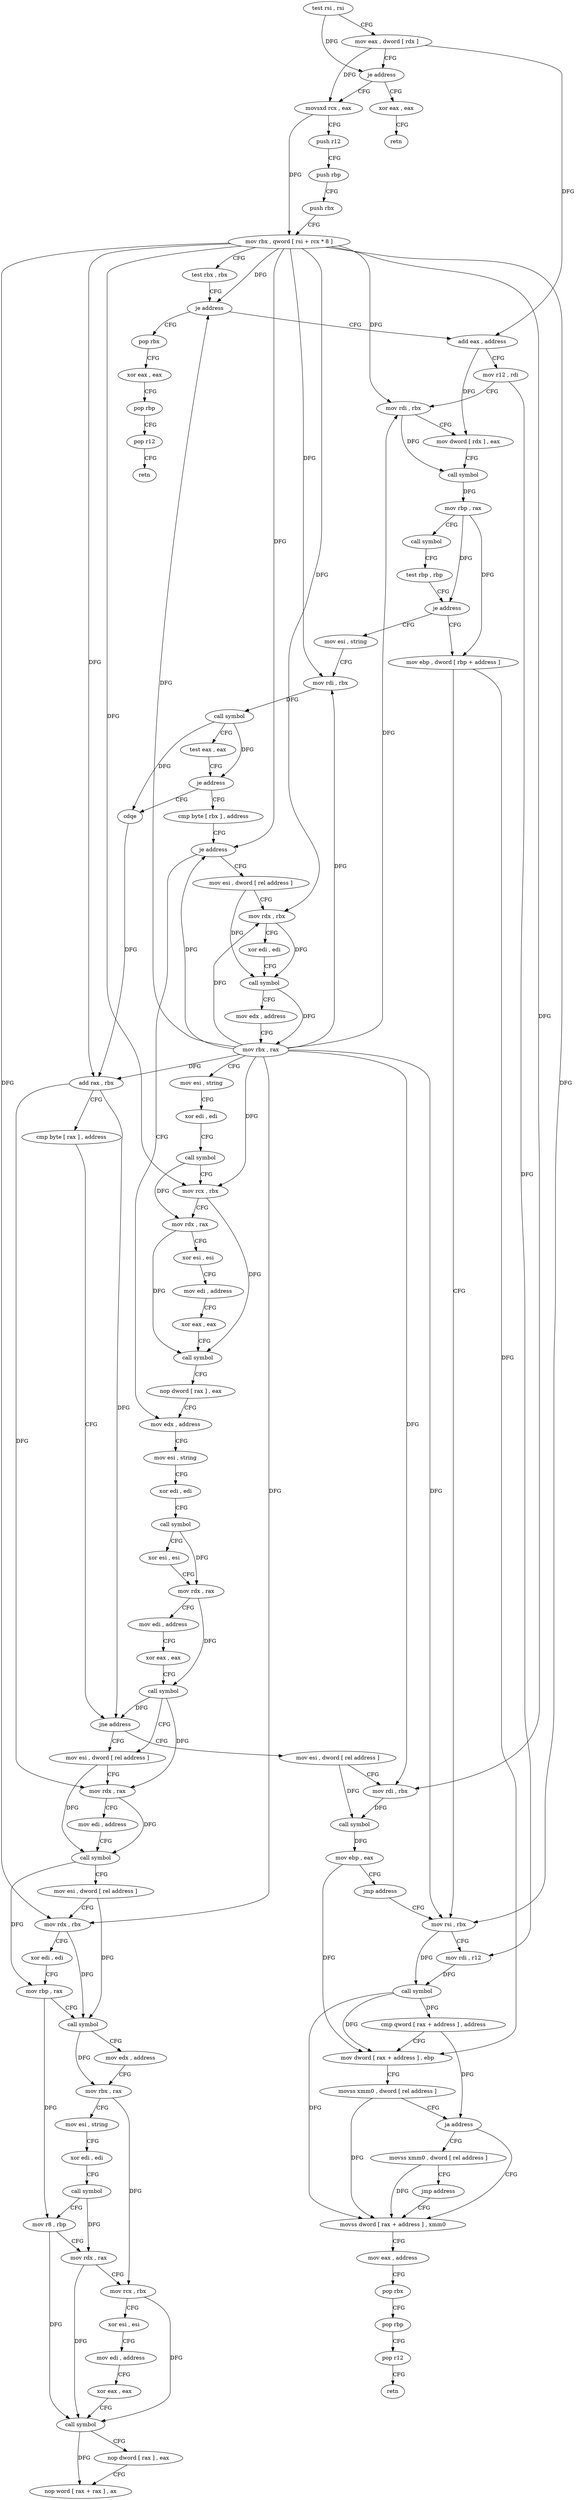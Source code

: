 digraph "func" {
"4250224" [label = "test rsi , rsi" ]
"4250227" [label = "mov eax , dword [ rdx ]" ]
"4250229" [label = "je address" ]
"4250344" [label = "xor eax , eax" ]
"4250231" [label = "movsxd rcx , eax" ]
"4250346" [label = "retn" ]
"4250234" [label = "push r12" ]
"4250236" [label = "push rbp" ]
"4250237" [label = "push rbx" ]
"4250238" [label = "mov rbx , qword [ rsi + rcx * 8 ]" ]
"4250242" [label = "test rbx , rbx" ]
"4250245" [label = "je address" ]
"4250352" [label = "pop rbx" ]
"4250247" [label = "add eax , address" ]
"4250353" [label = "xor eax , eax" ]
"4250355" [label = "pop rbp" ]
"4250356" [label = "pop r12" ]
"4250358" [label = "retn" ]
"4250250" [label = "mov r12 , rdi" ]
"4250253" [label = "mov rdi , rbx" ]
"4250256" [label = "mov dword [ rdx ] , eax" ]
"4250258" [label = "call symbol" ]
"4250263" [label = "mov rbp , rax" ]
"4250266" [label = "call symbol" ]
"4250271" [label = "test rbp , rbp" ]
"4250274" [label = "je address" ]
"4250368" [label = "mov esi , string" ]
"4250276" [label = "mov ebp , dword [ rbp + address ]" ]
"4250373" [label = "mov rdi , rbx" ]
"4250376" [label = "call symbol" ]
"4250381" [label = "test eax , eax" ]
"4250383" [label = "je address" ]
"4250416" [label = "cmp byte [ rbx ] , address" ]
"4250385" [label = "cdqe" ]
"4250279" [label = "mov rsi , rbx" ]
"4250419" [label = "je address" ]
"4250480" [label = "mov edx , address" ]
"4250421" [label = "mov esi , dword [ rel address ]" ]
"4250387" [label = "add rax , rbx" ]
"4250390" [label = "cmp byte [ rax ] , address" ]
"4250393" [label = "jne address" ]
"4250514" [label = "mov esi , dword [ rel address ]" ]
"4250395" [label = "mov esi , dword [ rel address ]" ]
"4250328" [label = "movss xmm0 , dword [ rel address ]" ]
"4250336" [label = "jmp address" ]
"4250308" [label = "movss dword [ rax + address ] , xmm0" ]
"4250313" [label = "mov eax , address" ]
"4250318" [label = "pop rbx" ]
"4250319" [label = "pop rbp" ]
"4250320" [label = "pop r12" ]
"4250322" [label = "retn" ]
"4250485" [label = "mov esi , string" ]
"4250490" [label = "xor edi , edi" ]
"4250492" [label = "call symbol" ]
"4250497" [label = "xor esi , esi" ]
"4250499" [label = "mov rdx , rax" ]
"4250502" [label = "mov edi , address" ]
"4250507" [label = "xor eax , eax" ]
"4250509" [label = "call symbol" ]
"4250427" [label = "mov rdx , rbx" ]
"4250430" [label = "xor edi , edi" ]
"4250432" [label = "call symbol" ]
"4250437" [label = "mov edx , address" ]
"4250442" [label = "mov rbx , rax" ]
"4250445" [label = "mov esi , string" ]
"4250450" [label = "xor edi , edi" ]
"4250452" [label = "call symbol" ]
"4250457" [label = "mov rcx , rbx" ]
"4250460" [label = "mov rdx , rax" ]
"4250463" [label = "xor esi , esi" ]
"4250465" [label = "mov edi , address" ]
"4250470" [label = "xor eax , eax" ]
"4250472" [label = "call symbol" ]
"4250477" [label = "nop dword [ rax ] , eax" ]
"4250520" [label = "mov rdx , rax" ]
"4250523" [label = "mov edi , address" ]
"4250528" [label = "call symbol" ]
"4250533" [label = "mov esi , dword [ rel address ]" ]
"4250539" [label = "mov rdx , rbx" ]
"4250542" [label = "xor edi , edi" ]
"4250544" [label = "mov rbp , rax" ]
"4250547" [label = "call symbol" ]
"4250552" [label = "mov edx , address" ]
"4250557" [label = "mov rbx , rax" ]
"4250560" [label = "mov esi , string" ]
"4250565" [label = "xor edi , edi" ]
"4250567" [label = "call symbol" ]
"4250572" [label = "mov r8 , rbp" ]
"4250575" [label = "mov rdx , rax" ]
"4250578" [label = "mov rcx , rbx" ]
"4250581" [label = "xor esi , esi" ]
"4250583" [label = "mov edi , address" ]
"4250588" [label = "xor eax , eax" ]
"4250590" [label = "call symbol" ]
"4250595" [label = "nop dword [ rax ] , eax" ]
"4250598" [label = "nop word [ rax + rax ] , ax" ]
"4250401" [label = "mov rdi , rbx" ]
"4250404" [label = "call symbol" ]
"4250409" [label = "mov ebp , eax" ]
"4250411" [label = "jmp address" ]
"4250282" [label = "mov rdi , r12" ]
"4250285" [label = "call symbol" ]
"4250290" [label = "cmp qword [ rax + address ] , address" ]
"4250295" [label = "mov dword [ rax + address ] , ebp" ]
"4250298" [label = "movss xmm0 , dword [ rel address ]" ]
"4250306" [label = "ja address" ]
"4250224" -> "4250227" [ label = "CFG" ]
"4250224" -> "4250229" [ label = "DFG" ]
"4250227" -> "4250229" [ label = "CFG" ]
"4250227" -> "4250231" [ label = "DFG" ]
"4250227" -> "4250247" [ label = "DFG" ]
"4250229" -> "4250344" [ label = "CFG" ]
"4250229" -> "4250231" [ label = "CFG" ]
"4250344" -> "4250346" [ label = "CFG" ]
"4250231" -> "4250234" [ label = "CFG" ]
"4250231" -> "4250238" [ label = "DFG" ]
"4250234" -> "4250236" [ label = "CFG" ]
"4250236" -> "4250237" [ label = "CFG" ]
"4250237" -> "4250238" [ label = "CFG" ]
"4250238" -> "4250242" [ label = "CFG" ]
"4250238" -> "4250245" [ label = "DFG" ]
"4250238" -> "4250253" [ label = "DFG" ]
"4250238" -> "4250373" [ label = "DFG" ]
"4250238" -> "4250419" [ label = "DFG" ]
"4250238" -> "4250387" [ label = "DFG" ]
"4250238" -> "4250279" [ label = "DFG" ]
"4250238" -> "4250427" [ label = "DFG" ]
"4250238" -> "4250457" [ label = "DFG" ]
"4250238" -> "4250539" [ label = "DFG" ]
"4250238" -> "4250401" [ label = "DFG" ]
"4250242" -> "4250245" [ label = "CFG" ]
"4250245" -> "4250352" [ label = "CFG" ]
"4250245" -> "4250247" [ label = "CFG" ]
"4250352" -> "4250353" [ label = "CFG" ]
"4250247" -> "4250250" [ label = "CFG" ]
"4250247" -> "4250256" [ label = "DFG" ]
"4250353" -> "4250355" [ label = "CFG" ]
"4250355" -> "4250356" [ label = "CFG" ]
"4250356" -> "4250358" [ label = "CFG" ]
"4250250" -> "4250253" [ label = "CFG" ]
"4250250" -> "4250282" [ label = "DFG" ]
"4250253" -> "4250256" [ label = "CFG" ]
"4250253" -> "4250258" [ label = "DFG" ]
"4250256" -> "4250258" [ label = "CFG" ]
"4250258" -> "4250263" [ label = "DFG" ]
"4250263" -> "4250266" [ label = "CFG" ]
"4250263" -> "4250274" [ label = "DFG" ]
"4250263" -> "4250276" [ label = "DFG" ]
"4250266" -> "4250271" [ label = "CFG" ]
"4250271" -> "4250274" [ label = "CFG" ]
"4250274" -> "4250368" [ label = "CFG" ]
"4250274" -> "4250276" [ label = "CFG" ]
"4250368" -> "4250373" [ label = "CFG" ]
"4250276" -> "4250279" [ label = "CFG" ]
"4250276" -> "4250295" [ label = "DFG" ]
"4250373" -> "4250376" [ label = "DFG" ]
"4250376" -> "4250381" [ label = "CFG" ]
"4250376" -> "4250383" [ label = "DFG" ]
"4250376" -> "4250385" [ label = "DFG" ]
"4250381" -> "4250383" [ label = "CFG" ]
"4250383" -> "4250416" [ label = "CFG" ]
"4250383" -> "4250385" [ label = "CFG" ]
"4250416" -> "4250419" [ label = "CFG" ]
"4250385" -> "4250387" [ label = "DFG" ]
"4250279" -> "4250282" [ label = "CFG" ]
"4250279" -> "4250285" [ label = "DFG" ]
"4250419" -> "4250480" [ label = "CFG" ]
"4250419" -> "4250421" [ label = "CFG" ]
"4250480" -> "4250485" [ label = "CFG" ]
"4250421" -> "4250427" [ label = "CFG" ]
"4250421" -> "4250432" [ label = "DFG" ]
"4250387" -> "4250390" [ label = "CFG" ]
"4250387" -> "4250393" [ label = "DFG" ]
"4250387" -> "4250520" [ label = "DFG" ]
"4250390" -> "4250393" [ label = "CFG" ]
"4250393" -> "4250514" [ label = "CFG" ]
"4250393" -> "4250395" [ label = "CFG" ]
"4250514" -> "4250520" [ label = "CFG" ]
"4250514" -> "4250528" [ label = "DFG" ]
"4250395" -> "4250401" [ label = "CFG" ]
"4250395" -> "4250404" [ label = "DFG" ]
"4250328" -> "4250336" [ label = "CFG" ]
"4250328" -> "4250308" [ label = "DFG" ]
"4250336" -> "4250308" [ label = "CFG" ]
"4250308" -> "4250313" [ label = "CFG" ]
"4250313" -> "4250318" [ label = "CFG" ]
"4250318" -> "4250319" [ label = "CFG" ]
"4250319" -> "4250320" [ label = "CFG" ]
"4250320" -> "4250322" [ label = "CFG" ]
"4250485" -> "4250490" [ label = "CFG" ]
"4250490" -> "4250492" [ label = "CFG" ]
"4250492" -> "4250497" [ label = "CFG" ]
"4250492" -> "4250499" [ label = "DFG" ]
"4250497" -> "4250499" [ label = "CFG" ]
"4250499" -> "4250502" [ label = "CFG" ]
"4250499" -> "4250509" [ label = "DFG" ]
"4250502" -> "4250507" [ label = "CFG" ]
"4250507" -> "4250509" [ label = "CFG" ]
"4250509" -> "4250514" [ label = "CFG" ]
"4250509" -> "4250393" [ label = "DFG" ]
"4250509" -> "4250520" [ label = "DFG" ]
"4250427" -> "4250430" [ label = "CFG" ]
"4250427" -> "4250432" [ label = "DFG" ]
"4250430" -> "4250432" [ label = "CFG" ]
"4250432" -> "4250437" [ label = "CFG" ]
"4250432" -> "4250442" [ label = "DFG" ]
"4250437" -> "4250442" [ label = "CFG" ]
"4250442" -> "4250445" [ label = "CFG" ]
"4250442" -> "4250245" [ label = "DFG" ]
"4250442" -> "4250253" [ label = "DFG" ]
"4250442" -> "4250373" [ label = "DFG" ]
"4250442" -> "4250419" [ label = "DFG" ]
"4250442" -> "4250387" [ label = "DFG" ]
"4250442" -> "4250279" [ label = "DFG" ]
"4250442" -> "4250427" [ label = "DFG" ]
"4250442" -> "4250457" [ label = "DFG" ]
"4250442" -> "4250539" [ label = "DFG" ]
"4250442" -> "4250401" [ label = "DFG" ]
"4250445" -> "4250450" [ label = "CFG" ]
"4250450" -> "4250452" [ label = "CFG" ]
"4250452" -> "4250457" [ label = "CFG" ]
"4250452" -> "4250460" [ label = "DFG" ]
"4250457" -> "4250460" [ label = "CFG" ]
"4250457" -> "4250472" [ label = "DFG" ]
"4250460" -> "4250463" [ label = "CFG" ]
"4250460" -> "4250472" [ label = "DFG" ]
"4250463" -> "4250465" [ label = "CFG" ]
"4250465" -> "4250470" [ label = "CFG" ]
"4250470" -> "4250472" [ label = "CFG" ]
"4250472" -> "4250477" [ label = "CFG" ]
"4250477" -> "4250480" [ label = "CFG" ]
"4250520" -> "4250523" [ label = "CFG" ]
"4250520" -> "4250528" [ label = "DFG" ]
"4250523" -> "4250528" [ label = "CFG" ]
"4250528" -> "4250533" [ label = "CFG" ]
"4250528" -> "4250544" [ label = "DFG" ]
"4250533" -> "4250539" [ label = "CFG" ]
"4250533" -> "4250547" [ label = "DFG" ]
"4250539" -> "4250542" [ label = "CFG" ]
"4250539" -> "4250547" [ label = "DFG" ]
"4250542" -> "4250544" [ label = "CFG" ]
"4250544" -> "4250547" [ label = "CFG" ]
"4250544" -> "4250572" [ label = "DFG" ]
"4250547" -> "4250552" [ label = "CFG" ]
"4250547" -> "4250557" [ label = "DFG" ]
"4250552" -> "4250557" [ label = "CFG" ]
"4250557" -> "4250560" [ label = "CFG" ]
"4250557" -> "4250578" [ label = "DFG" ]
"4250560" -> "4250565" [ label = "CFG" ]
"4250565" -> "4250567" [ label = "CFG" ]
"4250567" -> "4250572" [ label = "CFG" ]
"4250567" -> "4250575" [ label = "DFG" ]
"4250572" -> "4250575" [ label = "CFG" ]
"4250572" -> "4250590" [ label = "DFG" ]
"4250575" -> "4250578" [ label = "CFG" ]
"4250575" -> "4250590" [ label = "DFG" ]
"4250578" -> "4250581" [ label = "CFG" ]
"4250578" -> "4250590" [ label = "DFG" ]
"4250581" -> "4250583" [ label = "CFG" ]
"4250583" -> "4250588" [ label = "CFG" ]
"4250588" -> "4250590" [ label = "CFG" ]
"4250590" -> "4250595" [ label = "CFG" ]
"4250590" -> "4250598" [ label = "DFG" ]
"4250595" -> "4250598" [ label = "CFG" ]
"4250401" -> "4250404" [ label = "DFG" ]
"4250404" -> "4250409" [ label = "DFG" ]
"4250409" -> "4250411" [ label = "CFG" ]
"4250409" -> "4250295" [ label = "DFG" ]
"4250411" -> "4250279" [ label = "CFG" ]
"4250282" -> "4250285" [ label = "DFG" ]
"4250285" -> "4250290" [ label = "DFG" ]
"4250285" -> "4250295" [ label = "DFG" ]
"4250285" -> "4250308" [ label = "DFG" ]
"4250290" -> "4250295" [ label = "CFG" ]
"4250290" -> "4250306" [ label = "DFG" ]
"4250295" -> "4250298" [ label = "CFG" ]
"4250298" -> "4250306" [ label = "CFG" ]
"4250298" -> "4250308" [ label = "DFG" ]
"4250306" -> "4250328" [ label = "CFG" ]
"4250306" -> "4250308" [ label = "CFG" ]
}
